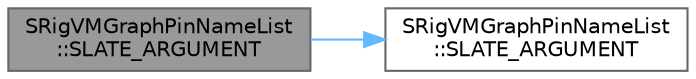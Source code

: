 digraph "SRigVMGraphPinNameList::SLATE_ARGUMENT"
{
 // INTERACTIVE_SVG=YES
 // LATEX_PDF_SIZE
  bgcolor="transparent";
  edge [fontname=Helvetica,fontsize=10,labelfontname=Helvetica,labelfontsize=10];
  node [fontname=Helvetica,fontsize=10,shape=box,height=0.2,width=0.4];
  rankdir="LR";
  Node1 [id="Node000001",label="SRigVMGraphPinNameList\l::SLATE_ARGUMENT",height=0.2,width=0.4,color="gray40", fillcolor="grey60", style="filled", fontcolor="black",tooltip=" "];
  Node1 -> Node2 [id="edge1_Node000001_Node000002",color="steelblue1",style="solid",tooltip=" "];
  Node2 [id="Node000002",label="SRigVMGraphPinNameList\l::SLATE_ARGUMENT",height=0.2,width=0.4,color="grey40", fillcolor="white", style="filled",URL="$d0/db4/classSRigVMGraphPinNameList.html#a4b1b8038d7d0e9ac5756d169efb542d2",tooltip=" "];
}
